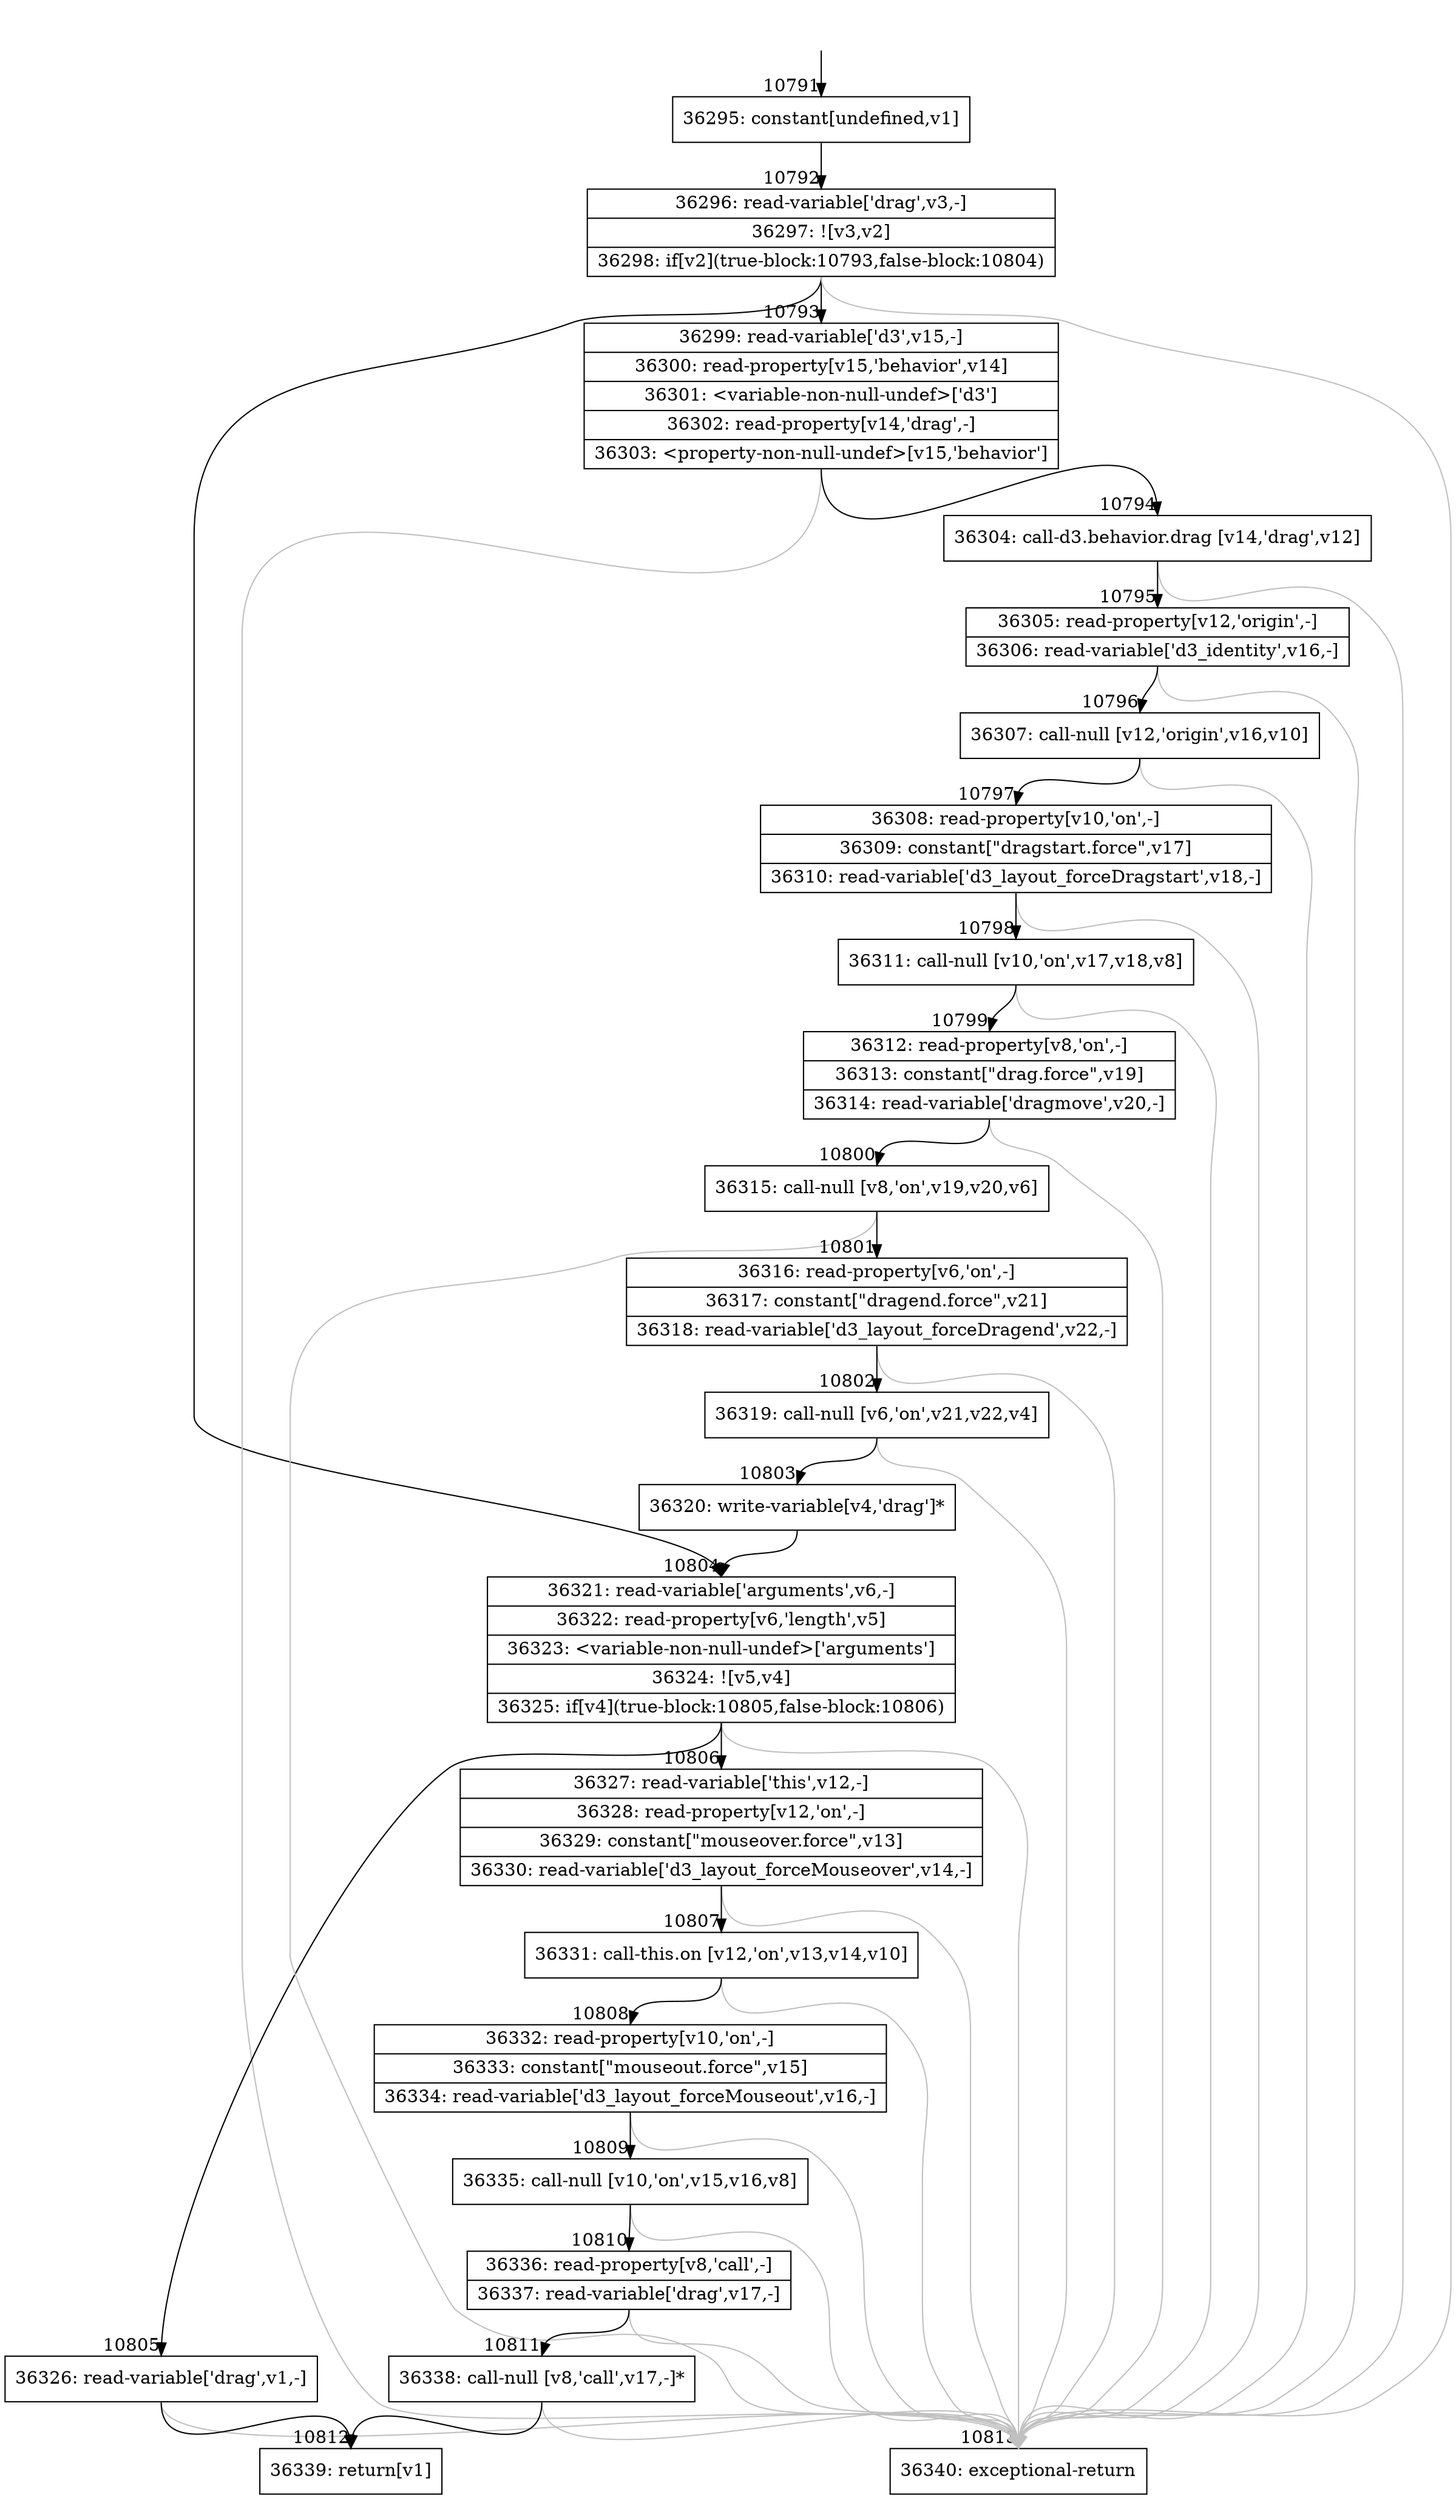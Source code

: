 digraph {
rankdir="TD"
BB_entry988[shape=none,label=""];
BB_entry988 -> BB10791 [tailport=s, headport=n, headlabel="    10791"]
BB10791 [shape=record label="{36295: constant[undefined,v1]}" ] 
BB10791 -> BB10792 [tailport=s, headport=n, headlabel="      10792"]
BB10792 [shape=record label="{36296: read-variable['drag',v3,-]|36297: ![v3,v2]|36298: if[v2](true-block:10793,false-block:10804)}" ] 
BB10792 -> BB10793 [tailport=s, headport=n, headlabel="      10793"]
BB10792 -> BB10804 [tailport=s, headport=n, headlabel="      10804"]
BB10792 -> BB10813 [tailport=s, headport=n, color=gray, headlabel="      10813"]
BB10793 [shape=record label="{36299: read-variable['d3',v15,-]|36300: read-property[v15,'behavior',v14]|36301: \<variable-non-null-undef\>['d3']|36302: read-property[v14,'drag',-]|36303: \<property-non-null-undef\>[v15,'behavior']}" ] 
BB10793 -> BB10794 [tailport=s, headport=n, headlabel="      10794"]
BB10793 -> BB10813 [tailport=s, headport=n, color=gray]
BB10794 [shape=record label="{36304: call-d3.behavior.drag [v14,'drag',v12]}" ] 
BB10794 -> BB10795 [tailport=s, headport=n, headlabel="      10795"]
BB10794 -> BB10813 [tailport=s, headport=n, color=gray]
BB10795 [shape=record label="{36305: read-property[v12,'origin',-]|36306: read-variable['d3_identity',v16,-]}" ] 
BB10795 -> BB10796 [tailport=s, headport=n, headlabel="      10796"]
BB10795 -> BB10813 [tailport=s, headport=n, color=gray]
BB10796 [shape=record label="{36307: call-null [v12,'origin',v16,v10]}" ] 
BB10796 -> BB10797 [tailport=s, headport=n, headlabel="      10797"]
BB10796 -> BB10813 [tailport=s, headport=n, color=gray]
BB10797 [shape=record label="{36308: read-property[v10,'on',-]|36309: constant[\"dragstart.force\",v17]|36310: read-variable['d3_layout_forceDragstart',v18,-]}" ] 
BB10797 -> BB10798 [tailport=s, headport=n, headlabel="      10798"]
BB10797 -> BB10813 [tailport=s, headport=n, color=gray]
BB10798 [shape=record label="{36311: call-null [v10,'on',v17,v18,v8]}" ] 
BB10798 -> BB10799 [tailport=s, headport=n, headlabel="      10799"]
BB10798 -> BB10813 [tailport=s, headport=n, color=gray]
BB10799 [shape=record label="{36312: read-property[v8,'on',-]|36313: constant[\"drag.force\",v19]|36314: read-variable['dragmove',v20,-]}" ] 
BB10799 -> BB10800 [tailport=s, headport=n, headlabel="      10800"]
BB10799 -> BB10813 [tailport=s, headport=n, color=gray]
BB10800 [shape=record label="{36315: call-null [v8,'on',v19,v20,v6]}" ] 
BB10800 -> BB10801 [tailport=s, headport=n, headlabel="      10801"]
BB10800 -> BB10813 [tailport=s, headport=n, color=gray]
BB10801 [shape=record label="{36316: read-property[v6,'on',-]|36317: constant[\"dragend.force\",v21]|36318: read-variable['d3_layout_forceDragend',v22,-]}" ] 
BB10801 -> BB10802 [tailport=s, headport=n, headlabel="      10802"]
BB10801 -> BB10813 [tailport=s, headport=n, color=gray]
BB10802 [shape=record label="{36319: call-null [v6,'on',v21,v22,v4]}" ] 
BB10802 -> BB10803 [tailport=s, headport=n, headlabel="      10803"]
BB10802 -> BB10813 [tailport=s, headport=n, color=gray]
BB10803 [shape=record label="{36320: write-variable[v4,'drag']*}" ] 
BB10803 -> BB10804 [tailport=s, headport=n]
BB10804 [shape=record label="{36321: read-variable['arguments',v6,-]|36322: read-property[v6,'length',v5]|36323: \<variable-non-null-undef\>['arguments']|36324: ![v5,v4]|36325: if[v4](true-block:10805,false-block:10806)}" ] 
BB10804 -> BB10805 [tailport=s, headport=n, headlabel="      10805"]
BB10804 -> BB10806 [tailport=s, headport=n, headlabel="      10806"]
BB10804 -> BB10813 [tailport=s, headport=n, color=gray]
BB10805 [shape=record label="{36326: read-variable['drag',v1,-]}" ] 
BB10805 -> BB10812 [tailport=s, headport=n, headlabel="      10812"]
BB10805 -> BB10813 [tailport=s, headport=n, color=gray]
BB10806 [shape=record label="{36327: read-variable['this',v12,-]|36328: read-property[v12,'on',-]|36329: constant[\"mouseover.force\",v13]|36330: read-variable['d3_layout_forceMouseover',v14,-]}" ] 
BB10806 -> BB10807 [tailport=s, headport=n, headlabel="      10807"]
BB10806 -> BB10813 [tailport=s, headport=n, color=gray]
BB10807 [shape=record label="{36331: call-this.on [v12,'on',v13,v14,v10]}" ] 
BB10807 -> BB10808 [tailport=s, headport=n, headlabel="      10808"]
BB10807 -> BB10813 [tailport=s, headport=n, color=gray]
BB10808 [shape=record label="{36332: read-property[v10,'on',-]|36333: constant[\"mouseout.force\",v15]|36334: read-variable['d3_layout_forceMouseout',v16,-]}" ] 
BB10808 -> BB10809 [tailport=s, headport=n, headlabel="      10809"]
BB10808 -> BB10813 [tailport=s, headport=n, color=gray]
BB10809 [shape=record label="{36335: call-null [v10,'on',v15,v16,v8]}" ] 
BB10809 -> BB10810 [tailport=s, headport=n, headlabel="      10810"]
BB10809 -> BB10813 [tailport=s, headport=n, color=gray]
BB10810 [shape=record label="{36336: read-property[v8,'call',-]|36337: read-variable['drag',v17,-]}" ] 
BB10810 -> BB10811 [tailport=s, headport=n, headlabel="      10811"]
BB10810 -> BB10813 [tailport=s, headport=n, color=gray]
BB10811 [shape=record label="{36338: call-null [v8,'call',v17,-]*}" ] 
BB10811 -> BB10812 [tailport=s, headport=n]
BB10811 -> BB10813 [tailport=s, headport=n, color=gray]
BB10812 [shape=record label="{36339: return[v1]}" ] 
BB10813 [shape=record label="{36340: exceptional-return}" ] 
//#$~ 6408
}
